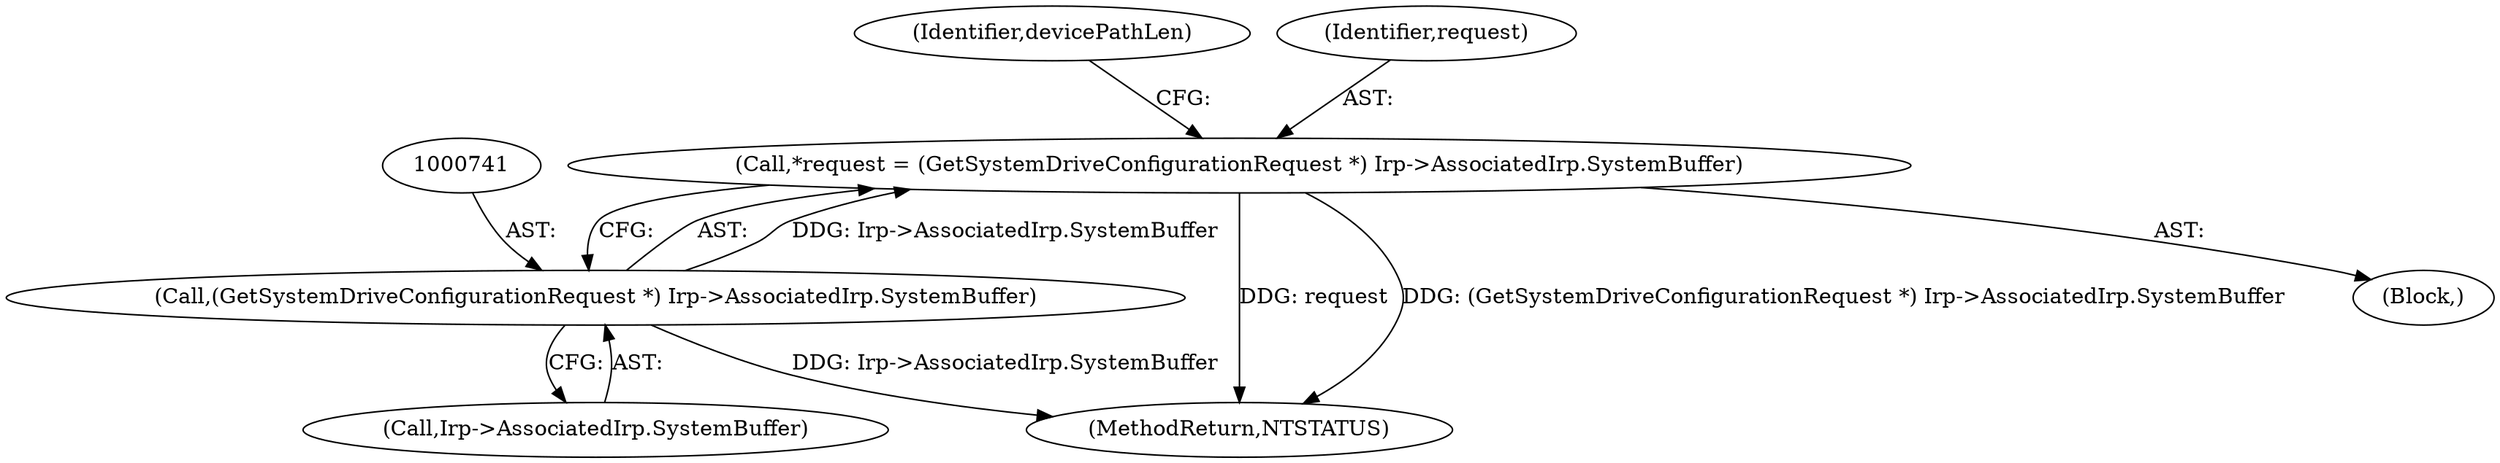 digraph "0_VeraCrypt_f30f9339c9a0b9bbcc6f5ad38804af39db1f479e@pointer" {
"1000738" [label="(Call,*request = (GetSystemDriveConfigurationRequest *) Irp->AssociatedIrp.SystemBuffer)"];
"1000740" [label="(Call,(GetSystemDriveConfigurationRequest *) Irp->AssociatedIrp.SystemBuffer)"];
"1000738" [label="(Call,*request = (GetSystemDriveConfigurationRequest *) Irp->AssociatedIrp.SystemBuffer)"];
"1003200" [label="(MethodReturn,NTSTATUS)"];
"1000754" [label="(Identifier,devicePathLen)"];
"1000740" [label="(Call,(GetSystemDriveConfigurationRequest *) Irp->AssociatedIrp.SystemBuffer)"];
"1000736" [label="(Block,)"];
"1000742" [label="(Call,Irp->AssociatedIrp.SystemBuffer)"];
"1000739" [label="(Identifier,request)"];
"1000738" -> "1000736"  [label="AST: "];
"1000738" -> "1000740"  [label="CFG: "];
"1000739" -> "1000738"  [label="AST: "];
"1000740" -> "1000738"  [label="AST: "];
"1000754" -> "1000738"  [label="CFG: "];
"1000738" -> "1003200"  [label="DDG: request"];
"1000738" -> "1003200"  [label="DDG: (GetSystemDriveConfigurationRequest *) Irp->AssociatedIrp.SystemBuffer"];
"1000740" -> "1000738"  [label="DDG: Irp->AssociatedIrp.SystemBuffer"];
"1000740" -> "1000742"  [label="CFG: "];
"1000741" -> "1000740"  [label="AST: "];
"1000742" -> "1000740"  [label="AST: "];
"1000740" -> "1003200"  [label="DDG: Irp->AssociatedIrp.SystemBuffer"];
}
